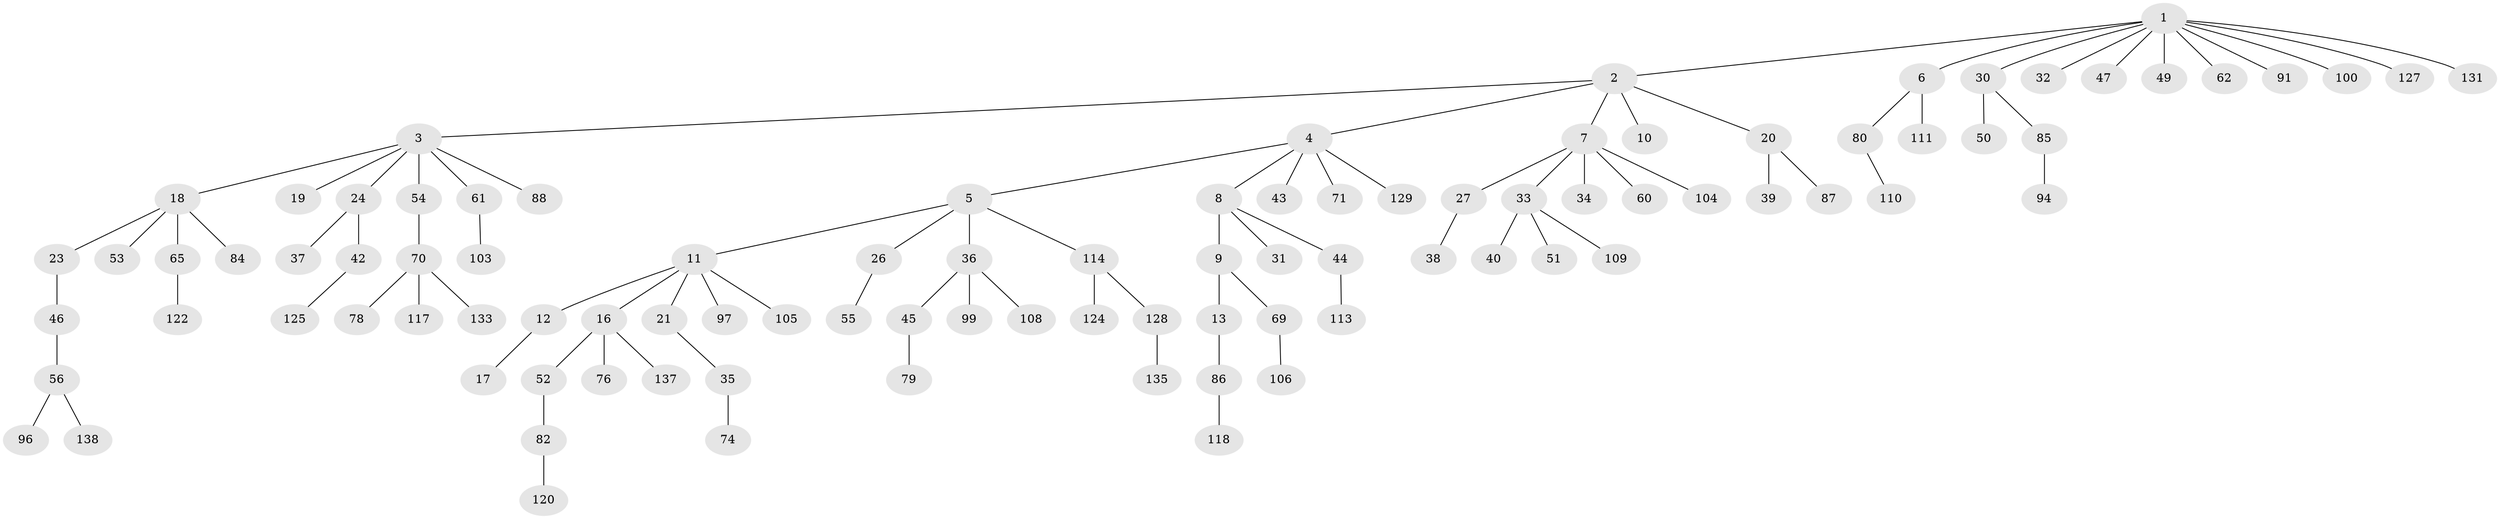 // Generated by graph-tools (version 1.1) at 2025/52/02/27/25 19:52:11]
// undirected, 96 vertices, 95 edges
graph export_dot {
graph [start="1"]
  node [color=gray90,style=filled];
  1 [super="+28"];
  2 [super="+107"];
  3 [super="+14"];
  4 [super="+98"];
  5 [super="+77"];
  6;
  7 [super="+81"];
  8 [super="+25"];
  9 [super="+66"];
  10 [super="+90"];
  11 [super="+15"];
  12 [super="+89"];
  13 [super="+29"];
  16 [super="+121"];
  17 [super="+22"];
  18 [super="+64"];
  19 [super="+57"];
  20 [super="+112"];
  21;
  23;
  24 [super="+116"];
  26 [super="+41"];
  27 [super="+115"];
  30;
  31 [super="+48"];
  32 [super="+101"];
  33 [super="+58"];
  34 [super="+92"];
  35 [super="+59"];
  36 [super="+83"];
  37;
  38;
  39;
  40;
  42;
  43;
  44;
  45 [super="+68"];
  46 [super="+75"];
  47;
  49;
  50 [super="+72"];
  51;
  52 [super="+93"];
  53;
  54;
  55;
  56 [super="+63"];
  60;
  61 [super="+67"];
  62;
  65 [super="+95"];
  69;
  70 [super="+73"];
  71;
  74;
  76;
  78;
  79;
  80;
  82 [super="+102"];
  84;
  85 [super="+119"];
  86 [super="+123"];
  87;
  88;
  91;
  94;
  96;
  97;
  99;
  100;
  103;
  104;
  105;
  106 [super="+134"];
  108;
  109;
  110;
  111;
  113;
  114;
  117 [super="+126"];
  118;
  120;
  122;
  124 [super="+132"];
  125 [super="+136"];
  127;
  128 [super="+130"];
  129;
  131;
  133;
  135;
  137;
  138;
  1 -- 2;
  1 -- 6;
  1 -- 30;
  1 -- 32;
  1 -- 47;
  1 -- 49;
  1 -- 131;
  1 -- 100;
  1 -- 91;
  1 -- 62;
  1 -- 127;
  2 -- 3;
  2 -- 4;
  2 -- 7;
  2 -- 10;
  2 -- 20;
  3 -- 18;
  3 -- 19;
  3 -- 24;
  3 -- 54;
  3 -- 61;
  3 -- 88;
  4 -- 5;
  4 -- 8;
  4 -- 43;
  4 -- 71;
  4 -- 129;
  5 -- 11;
  5 -- 26;
  5 -- 36;
  5 -- 114;
  6 -- 80;
  6 -- 111;
  7 -- 27;
  7 -- 33;
  7 -- 34;
  7 -- 60;
  7 -- 104;
  8 -- 9;
  8 -- 31;
  8 -- 44;
  9 -- 13;
  9 -- 69;
  11 -- 12;
  11 -- 21;
  11 -- 16;
  11 -- 97;
  11 -- 105;
  12 -- 17;
  13 -- 86;
  16 -- 52;
  16 -- 76;
  16 -- 137;
  18 -- 23;
  18 -- 53;
  18 -- 84;
  18 -- 65;
  20 -- 39;
  20 -- 87;
  21 -- 35;
  23 -- 46;
  24 -- 37;
  24 -- 42;
  26 -- 55;
  27 -- 38;
  30 -- 50;
  30 -- 85;
  33 -- 40;
  33 -- 51;
  33 -- 109;
  35 -- 74;
  36 -- 45;
  36 -- 99;
  36 -- 108;
  42 -- 125;
  44 -- 113;
  45 -- 79;
  46 -- 56;
  52 -- 82;
  54 -- 70;
  56 -- 138;
  56 -- 96;
  61 -- 103;
  65 -- 122;
  69 -- 106;
  70 -- 117;
  70 -- 133;
  70 -- 78;
  80 -- 110;
  82 -- 120;
  85 -- 94;
  86 -- 118;
  114 -- 124;
  114 -- 128;
  128 -- 135;
}
